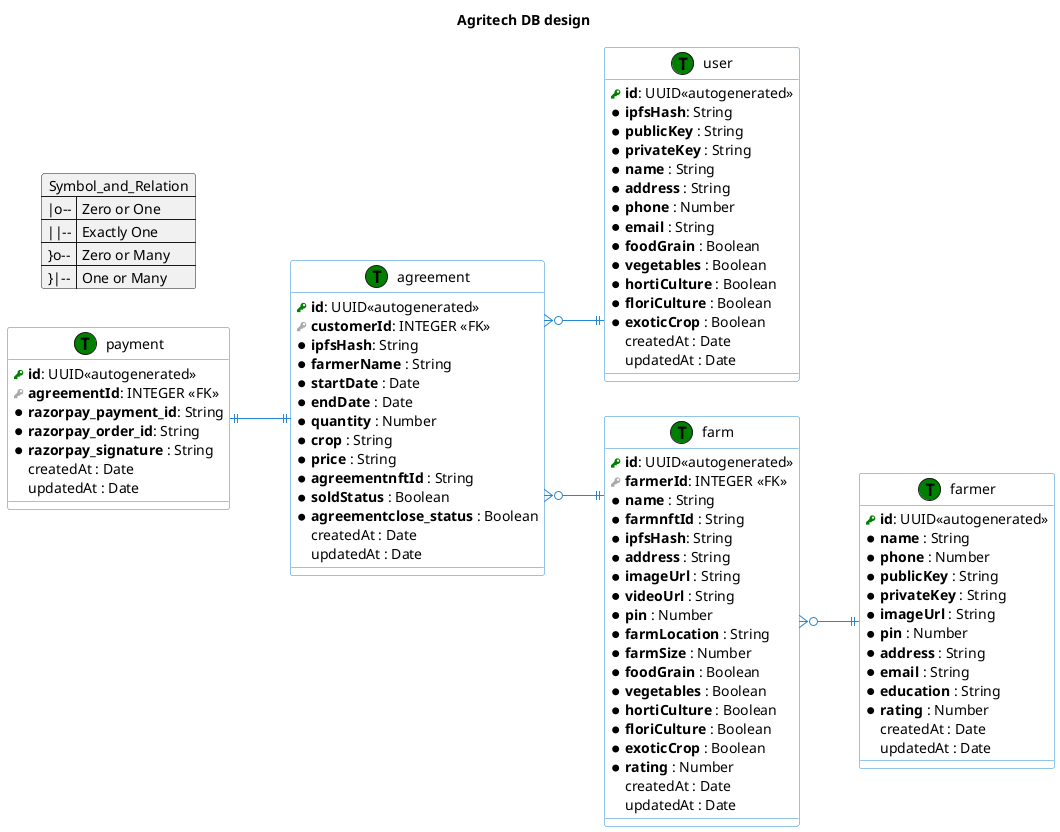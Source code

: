 @startuml
title Agritech DB design

left to right direction
skinparam roundcorner 5
skinparam linetype ortho
skinparam shadowing false
skinparam handwritten false
skinparam class {
    BackgroundColor white
    ArrowColor #2688d4
    BorderColor #2688d4
}

!define primary_key(x) <b><color:green><&key></color> x</b>
!define foreign_key(x) <color:#aaaaaa><&key></color> **x**
!define mandatorycolumn(x) <color:black><&media-record></color> **x**
!define optionalcolumn(x)  <color:white><&media-record></color> x
!define table(x) entity x << (T, green) >>

table( user ) {
  primary_key( id ): UUID<<autogenerated>>
  mandatorycolumn( ipfsHash ): String 
  mandatorycolumn( publicKey ) : String
  mandatorycolumn( privateKey ) : String
  mandatorycolumn( name ) : String
  mandatorycolumn( address ) : String
  mandatorycolumn( phone ) : Number
  mandatorycolumn( email ) : String
  mandatorycolumn( foodGrain ) : Boolean
  mandatorycolumn( vegetables ) : Boolean
  mandatorycolumn( hortiCulture ) : Boolean
  mandatorycolumn( floriCulture ) : Boolean 
  mandatorycolumn( exoticCrop ) : Boolean
  optionalcolumn( createdAt ) : Date
  optionalcolumn( updatedAt ) : Date
}

table( farmer ) {
  primary_key( id ): UUID<<autogenerated>>
  mandatorycolumn( name ) : String
  mandatorycolumn( phone ) : Number
  mandatorycolumn( publicKey ) : String
  mandatorycolumn( privateKey ) : String
  mandatorycolumn( imageUrl ) : String
  mandatorycolumn( pin ) : Number
  mandatorycolumn( address ) : String
  mandatorycolumn( email ) : String
  mandatorycolumn( education ) : String
  mandatorycolumn( rating ) : Number
  optionalcolumn( createdAt ) : Date
  optionalcolumn( updatedAt ) : Date
}

table( farm ) {
  primary_key( id ): UUID<<autogenerated>>
  foreign_key( farmerId ): INTEGER <<FK>>
  mandatorycolumn( name ) : String
  mandatorycolumn( farmnftId ) : String
  mandatorycolumn( ipfsHash ): String
  mandatorycolumn( address ) : String
  mandatorycolumn( imageUrl ) : String
  mandatorycolumn( videoUrl ) : String
  mandatorycolumn( pin ) : Number
  mandatorycolumn( farmLocation ) : String
  mandatorycolumn( farmSize ) : Number
  mandatorycolumn( foodGrain ) : Boolean
  mandatorycolumn( vegetables ) : Boolean
  mandatorycolumn( hortiCulture ) : Boolean
  mandatorycolumn( floriCulture ) : Boolean 
  mandatorycolumn( exoticCrop ) : Boolean
  mandatorycolumn( rating ) : Number
  optionalcolumn( createdAt ) : Date
  optionalcolumn( updatedAt ) : Date
}


table( agreement ) {
  primary_key( id ): UUID<<autogenerated>>
  foreign_key( customerId ): INTEGER <<FK>>
  mandatorycolumn( ipfsHash ): String
  mandatorycolumn( farmerName ) : String
  mandatorycolumn( startDate ) : Date
  mandatorycolumn( endDate ) : Date  
  mandatorycolumn( quantity ) : Number
  mandatorycolumn( crop ) : String
  mandatorycolumn( price ) : String
  mandatorycolumn( agreementnftId ) : String  
  mandatorycolumn( soldStatus ) : Boolean
  mandatorycolumn( agreementclose_status ) : Boolean
  optionalcolumn( createdAt ) : Date
  optionalcolumn( updatedAt ) : Date
}

table( payment ) {
  primary_key( id ): UUID<<autogenerated>>
  foreign_key( agreementId ): INTEGER <<FK>>
  mandatorycolumn( razorpay_payment_id ): String
  mandatorycolumn( razorpay_order_id ): String
  mandatorycolumn( razorpay_signature ) : String
  optionalcolumn( createdAt ) : Date
  optionalcolumn( updatedAt ) : Date
}

map Symbol_and_Relation {
 |o-- => Zero or One
 ||-- => Exactly One	
 }o-- => Zero or Many
 }|-- => One or Many
}

farm }o--|| farmer
payment ||--|| agreement
agreement }o--|| user
agreement }o--|| farm
@enduml